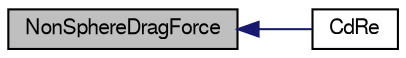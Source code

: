 digraph "NonSphereDragForce"
{
  bgcolor="transparent";
  edge [fontname="FreeSans",fontsize="10",labelfontname="FreeSans",labelfontsize="10"];
  node [fontname="FreeSans",fontsize="10",shape=record];
  rankdir="LR";
  Node48 [label="NonSphereDragForce",height=0.2,width=0.4,color="black", fillcolor="grey75", style="filled", fontcolor="black"];
  Node48 -> Node49 [dir="back",color="midnightblue",fontsize="10",style="solid",fontname="FreeSans"];
  Node49 [label="CdRe",height=0.2,width=0.4,color="black",URL="$a24110.html#a22e04ea13a47c6b5b42f22646731d3a1",tooltip="Drag coefficient multiplied by Reynolds number. "];
}
